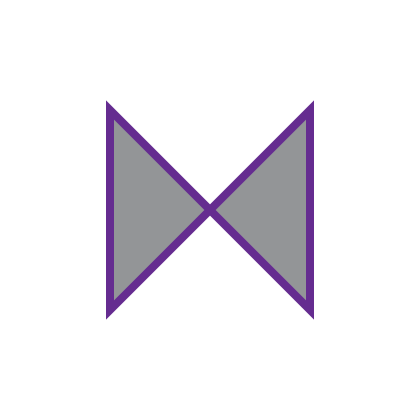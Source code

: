 {
  "$schema": "https://vega.github.io/schema/vega/v6.json",
  "width": 200,
  "height": 200,
  "padding": 5,

  "signals": [
    { "name": "path", "value": "M-50,-50 L50,50 V-50 L-50,50 Z",
      "bind": {"input": "text", "placeholder": "SVG Path String"} },
    { "name": "x", "value": 100,
      "bind": {"input": "range", "min": 10, "max": 190, "step": 1} },
    { "name": "y", "value": 100,
      "bind": {"input": "range", "min": 10, "max": 190, "step": 1} },
    { "name": "scaleX", "value": 1,
      "bind": {"input": "range", "min": 0.1, "max": 2, "step": 0.1} },
    { "name": "scaleY", "value": 1,
      "bind": {"input": "range", "min": 0.1, "max": 2, "step": 0.1} },
    { "name": "angle", "value": 0,
      "bind": {"input": "range", "min": -180, "max": 180, "step": 1} },
    { "name": "strokeWidth", "value": 4,
      "bind": {"input": "range", "min": 0, "max": 10, "step": 0.5} },
    { "name": "strokeCap", "value": "butt",
      "bind": {"input": "radio", "options": ["butt", "round", "square"]} },
    { "name": "strokeJoin", "value": "miter",
      "bind": {"input": "radio", "options": ["bevel", "miter", "round"]} },
    { "name": "color", "value": "both",
      "bind": {"input": "radio", "options": ["fill", "stroke", "both"]} }
  ],

  "marks": [
    {
      "type": "path",
      "encode": {
        "enter": {
          "fill": {"value": "#939597"},
          "stroke": {"value": "#652c90"}
        },
        "update": {
          "x": {"signal": "x"},
          "y": {"signal": "y"},
          "path": {"signal": "path"},
          "opacity": {"value": 1},
          "strokeWidth": {"signal": "strokeWidth"},
          "fillOpacity": {"signal": "color === 'fill' || color === 'both' ? 1 : 0"},
          "strokeOpacity": {"signal": "color === 'stroke' || color === 'both' ? 1 : 0"},
          "strokeCap": {"signal": "strokeCap"},
          "strokeJoin": {"signal": "strokeJoin"},
          "angle": {"signal": "angle"},
          "scaleX": {"signal": "scaleX"},
          "scaleY": {"signal": "scaleY"}
        },
        "hover": {
          "opacity": {"value": 0.5}
        }
      }
    }
  ]
}
